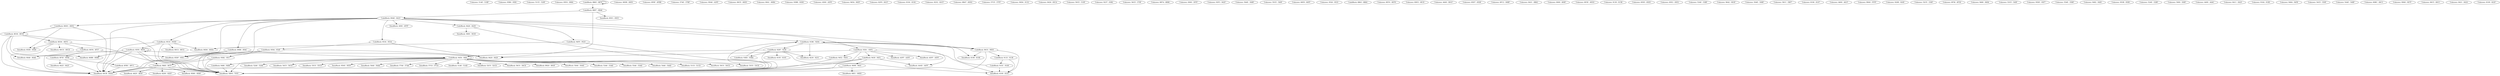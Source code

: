 strict digraph G {
  1 [ label="Unknown: 51AE : 51BF" ];
  2 [ label="Unknown: 95B0 : 95B1" ];
  3 [ label="Unknown: 51CE : 529F" ];
  4 [ label="Unknown: 85E4 : 898A" ];
  5 [ label="DataBlock: 53C0 : 53CD" ];
  6 [ label="CodeBlock: 9456 : 9481" ];
  7 [ label="Unknown: 80DB : 80E0" ];
  8 [ label="Unknown: 8F8F : 8FBB" ];
  9 [ label="CodeBlock: 959A : 95AF" ];
  10 [ label="CodeBlock: 9534 : 953A" ];
  11 [ label="DataBlock: 8420 : 8420" ];
  12 [ label="DataBlock: 85CB : 85D4" ];
  13 [ label="DataBlock: 85DF : 85E1" ];
  14 [ label="CodeBlock: 95B2 : 95C7" ];
  15 [ label="CodeBlock: 9430 : 9451" ];
  16 [ label="CodeBlock: 898B : 89AC" ];
  17 [ label="CodeBlock: 89AD : 8A10" ];
  18 [ label="CodeBlock: 8E36 : 8E5D" ];
  19 [ label="CodeBlock: 95F8 : 9659" ];
  20 [ label="CodeBlock: 8EFA : 8F57" ];
  21 [ label="CodeBlock: 8F5E : 8F8E" ];
  22 [ label="CodeBlock: 8ED4 : 8EF3" ];
  23 [ label="CodeBlock: 8DD3 : 8DE2" ];
  24 [ label="CodeBlock: 8FBC : 8FC1" ];
  25 [ label="CodeBlock: 95C8 : 95DD" ];
  26 [ label="CodeBlock: 9660 : 967F" ];
  27 [ label="Unknown: 57AE : 57BF" ];
  28 [ label="DataBlock: 8230 : 8231" ];
  29 [ label="CodeBlock: 91B6 : 920A" ];
  30 [ label="CodeBlock: 920F : 9236" ];
  31 [ label="CodeBlock: 93D1 : 93F2" ];
  32 [ label="DataBlock: A4AD : A4FF" ];
  33 [ label="CodeBlock: 969B : 96A1" ];
  34 [ label="DataBlock: 5BF8 : 7FFF" ];
  35 [ label="Unknown: 9DA0 : A3FE" ];
  36 [ label="DataBlock: 80BB : 80BB" ];
  37 [ label="Unknown: 80CE : 80D5" ];
  38 [ label="Unknown: 80A1 : 80BA" ];
  39 [ label="Unknown: 93BB : 93D0" ];
  40 [ label="Unknown: A500 : A5FE" ];
  41 [ label="DataBlock: 52A0 : 52AD" ];
  42 [ label="CodeBlock: 90C0 : 90D3" ];
  43 [ label="DataBlock: 8100 : 8103" ];
  44 [ label="CodeBlock: 9133 : 9138" ];
  45 [ label="DataBlock: 8108 : 8108" ];
  46 [ label="DataBlock: 54C0 : 54CD" ];
  47 [ label="Unknown: 965A : 965F" ];
  48 [ label="Unknown: 82F0 : 841F" ];
  49 [ label="CodeBlock: 915C : 9169" ];
  50 [ label="CodeBlock: 93B3 : 93BA" ];
  51 [ label="DataBlock: 80A0 : 80A0" ];
  52 [ label="DataBlock: A620 : A63F" ];
  53 [ label="Unknown: 8104 : 8104" ];
  54 [ label="DataBlock: 55C0 : 55CD" ];
  55 [ label="Unknown: 8232 : 82CF" ];
  56 [ label="Unknown: 8BA7 : 8DD2" ];
  57 [ label="Unknown: 57CE : 57FF" ];
  58 [ label="Unknown: 90D4 : 9132" ];
  59 [ label="Unknown: 8426 : 85CA" ];
  60 [ label="Unknown: 50CE : 519F" ];
  61 [ label="Unknown: 9237 : 93B2" ];
  62 [ label="Unknown: 56CE : 579F" ];
  63 [ label="DataBlock: 8105 : 8105" ];
  64 [ label="CodeBlock: 8B97 : 8BA6" ];
  65 [ label="CodeBlock: 94F9 : 9525" ];
  66 [ label="DataBlock: 4000 : 4FFF" ];
  67 [ label="CodeBlock: 8A26 : 8A30" ];
  68 [ label="DataBlock: 9D40 : 9D5F" ];
  69 [ label="Unknown: 8B7A : 8B96" ];
  70 [ label="DataBlock: 80C4 : 80C4" ];
  71 [ label="DataBlock: 80D6 : 80DA" ];
  72 [ label="DataBlock: 56A0 : 56AD" ];
  73 [ label="Unknown: 0000 : 3FFF" ];
  74 [ label="DataBlock: 57A0 : 57AD" ];
  75 [ label="DataBlock: 80E1 : 80E8" ];
  76 [ label="CodeBlock: 9486 : 9489" ];
  77 [ label="CodeBlock: 9452 : 9455" ];
  78 [ label="Unknown: 93F3 : 942F" ];
  79 [ label="DataBlock: 57C0 : 57CD" ];
  80 [ label="DataBlock: 51A0 : 51AD" ];
  81 [ label="Unknown: 56AE : 56BF" ];
  82 [ label="Unknown: 55CE : 569F" ];
  83 [ label="DataBlock: 5800 : 581B" ];
  84 [ label="DataBlock: 85E3 : 85E3" ];
  85 [ label="DataBlock: 80CD : 80CD" ];
  86 [ label="Unknown: 80E9 : 80FF" ];
  87 [ label="DataBlock: A3FF : A3FF" ];
  88 [ label="DataBlock: A5FF : A5FF" ];
  89 [ label="DataBlock: 52C0 : 52CD" ];
  90 [ label="Unknown: 9526 : 9533" ];
  91 [ label="CodeBlock: 8B63 : 8B64" ];
  92 [ label="DataBlock: 85D6 : 85D6" ];
  93 [ label="Unknown: 8EF4 : 8EF9" ];
  94 [ label="Unknown: 8DE3 : 8E35" ];
  95 [ label="DataBlock: 8425 : 8425" ];
  96 [ label="Unknown: A640 : B91F" ];
  97 [ label="DataBlock: 56C0 : 56CD" ];
  98 [ label="Unknown: 85D7 : 85DE" ];
  99 [ label="DataBlock: B920 : B93F" ];
  100 [ label="DataBlock: 50A0 : 50AD" ];
  101 [ label="Unknown: 8FC2 : 90BF" ];
  102 [ label="Unknown: 8A31 : 8B62" ];
  103 [ label="DataBlock: 53A0 : 53AD" ];
  104 [ label="Unknown: 8000 : 809F" ];
  105 [ label="Unknown: 8E5E : 8ED3" ];
  106 [ label="Unknown: 9139 : 915B" ];
  107 [ label="Unknown: 85D5 : 85D5" ];
  108 [ label="DataBlock: 82D0 : 82EF" ];
  109 [ label="Unknown: 85E2 : 85E2" ];
  110 [ label="Unknown: 53AE : 53BF" ];
  111 [ label="Unknown: 96A2 : 9D3F" ];
  112 [ label="Unknown: 50AE : 50BF" ];
  113 [ label="Unknown: 581C : 5BF7" ];
  114 [ label="Unknown: 8106 : 8107" ];
  115 [ label="Unknown: A600 : A61F" ];
  116 [ label="Unknown: B940 : FFFF" ];
  117 [ label="DataBlock: 55A0 : 55AD" ];
  118 [ label="DataBlock: 54A0 : 54AD" ];
  119 [ label="Unknown: 920B : 920E" ];
  120 [ label="Unknown: 52CE : 539F" ];
  121 [ label="Unknown: 8F58 : 8F5D" ];
  122 [ label="CodeBlock: 8B65 : 8B79" ];
  123 [ label="DataBlock: 51C0 : 51CD" ];
  124 [ label="Unknown: 9680 : 969A" ];
  125 [ label="Unknown: 53CE : 549F" ];
  126 [ label="Unknown: 95DE : 95F7" ];
  127 [ label="Unknown: 55AE : 55BF" ];
  128 [ label="DataBlock: 9D80 : 9D9F" ];
  129 [ label="Unknown: 9482 : 9485" ];
  130 [ label="Unknown: 953B : 9599" ];
  131 [ label="Unknown: 52AE : 52BF" ];
  132 [ label="Unknown: 5000 : 509F" ];
  133 [ label="DataBlock: 50C0 : 50CD" ];
  134 [ label="Unknown: A400 : A4AC" ];
  135 [ label="Unknown: 8A11 : 8A25" ];
  136 [ label="Unknown: 916A : 91B5" ];
  137 [ label="Unknown: 948A : 94F8" ];
  138 [ label="Unknown: 54CE : 559F" ];
  139 [ label="Unknown: 54AE : 54BF" ];
  140 [ label="Unknown: 80BC : 80C3" ];
  141 [ label="Unknown: 9D60 : 9D7F" ];
  142 [ label="Unknown: 80C5 : 80CC" ];
  143 [ label="Unknown: 8421 : 8424" ];
  144 [ label="Unknown: 8109 : 822F" ];
  6 -> 5 [ label="" ];
  10 -> 9 [ label="" ];
  9 -> 11 [ label="" ];
  9 -> 12 [ label="" ];
  9 -> 13 [ label="" ];
  9 -> 14 [ label="" ];
  15 -> 12 [ label="" ];
  16 -> 12 [ label="" ];
  17 -> 12 [ label="" ];
  18 -> 12 [ label="" ];
  19 -> 12 [ label="" ];
  20 -> 12 [ label="" ];
  21 -> 12 [ label="" ];
  22 -> 12 [ label="" ];
  23 -> 12 [ label="" ];
  24 -> 12 [ label="" ];
  25 -> 12 [ label="" ];
  26 -> 12 [ label="" ];
  29 -> 28 [ label="" ];
  30 -> 28 [ label="" ];
  31 -> 15 [ label="" ];
  15 -> 32 [ label="" ];
  15 -> 33 [ label="" ];
  15 -> 34 [ label="" ];
  18 -> 36 [ label="" ];
  19 -> 36 [ label="" ];
  14 -> 26 [ label="" ];
  14 -> 34 [ label="" ];
  6 -> 41 [ label="" ];
  17 -> 42 [ label="" ];
  42 -> 43 [ label="" ];
  42 -> 44 [ label="" ];
  29 -> 42 [ label="" ];
  42 -> 45 [ label="" ];
  42 -> 34 [ label="" ];
  6 -> 46 [ label="" ];
  17 -> 16 [ label="" ];
  16 -> 6 [ label="" ];
  16 -> 34 [ label="" ];
  16 -> 13 [ label="" ];
  49 -> 29 [ label="" ];
  17 -> 29 [ label="" ];
  29 -> 43 [ label="" ];
  29 -> 30 [ label="" ];
  50 -> 29 [ label="" ];
  29 -> 45 [ label="" ];
  29 -> 34 [ label="" ];
  25 -> 19 [ label="" ];
  19 -> 34 [ label="" ];
  19 -> 51 [ label="" ];
  19 -> 19 [ label="" ];
  19 -> 11 [ label="" ];
  19 -> 26 [ label="" ];
  26 -> 52 [ label="" ];
  6 -> 54 [ label="" ];
  31 -> 32 [ label="" ];
  30 -> 50 [ label="" ];
  30 -> 63 [ label="" ];
  64 -> 17 [ label="" ];
  17 -> 13 [ label="" ];
  17 -> 23 [ label="" ];
  17 -> 25 [ label="" ];
  17 -> 10 [ label="" ];
  17 -> 65 [ label="" ];
  17 -> 31 [ label="" ];
  17 -> 66 [ label="" ];
  17 -> 67 [ label="" ];
  17 -> 34 [ label="" ];
  23 -> 18 [ label="" ];
  18 -> 51 [ label="" ];
  18 -> 22 [ label="" ];
  18 -> 34 [ label="" ];
  6 -> 68 [ label="" ];
  25 -> 70 [ label="" ];
  25 -> 34 [ label="" ];
  25 -> 71 [ label="" ];
  6 -> 72 [ label="" ];
  10 -> 11 [ label="" ];
  6 -> 74 [ label="" ];
  33 -> 75 [ label="" ];
  44 -> 43 [ label="" ];
  49 -> 43 [ label="" ];
  30 -> 43 [ label="" ];
  76 -> 34 [ label="" ];
  26 -> 34 [ label="" ];
  33 -> 34 [ label="" ];
  77 -> 34 [ label="" ];
  22 -> 34 [ label="" ];
  67 -> 34 [ label="" ];
  65 -> 34 [ label="" ];
  30 -> 34 [ label="" ];
  24 -> 34 [ label="" ];
  31 -> 34 [ label="" ];
  6 -> 34 [ label="" ];
  6 -> 79 [ label="" ];
  44 -> 49 [ label="" ];
  6 -> 80 [ label="" ];
  67 -> 83 [ label="" ];
  64 -> 84 [ label="" ];
  21 -> 24 [ label="" ];
  22 -> 85 [ label="" ];
  65 -> 71 [ label="" ];
  31 -> 87 [ label="" ];
  31 -> 11 [ label="" ];
  31 -> 77 [ label="" ];
  31 -> 88 [ label="" ];
  6 -> 89 [ label="" ];
  23 -> 92 [ label="" ];
  20 -> 21 [ label="" ];
  21 -> 95 [ label="" ];
  6 -> 97 [ label="" ];
  6 -> 99 [ label="" ];
  6 -> 100 [ label="" ];
  6 -> 103 [ label="" ];
  26 -> 108 [ label="" ];
  64 -> 11 [ label="" ];
  22 -> 20 [ label="" ];
  20 -> 13 [ label="" ];
  6 -> 117 [ label="" ];
  6 -> 118 [ label="" ];
  122 -> 122 [ label="" ];
  122 -> 64 [ label="" ];
  6 -> 123 [ label="" ];
  26 -> 128 [ label="" ];
  30 -> 6 [ label="" ];
  6 -> 133 [ label="" ];
  6 -> 6 [ label="" ];
  6 -> 76 [ label="" ];
  22 -> 92 [ label="" ];
}
